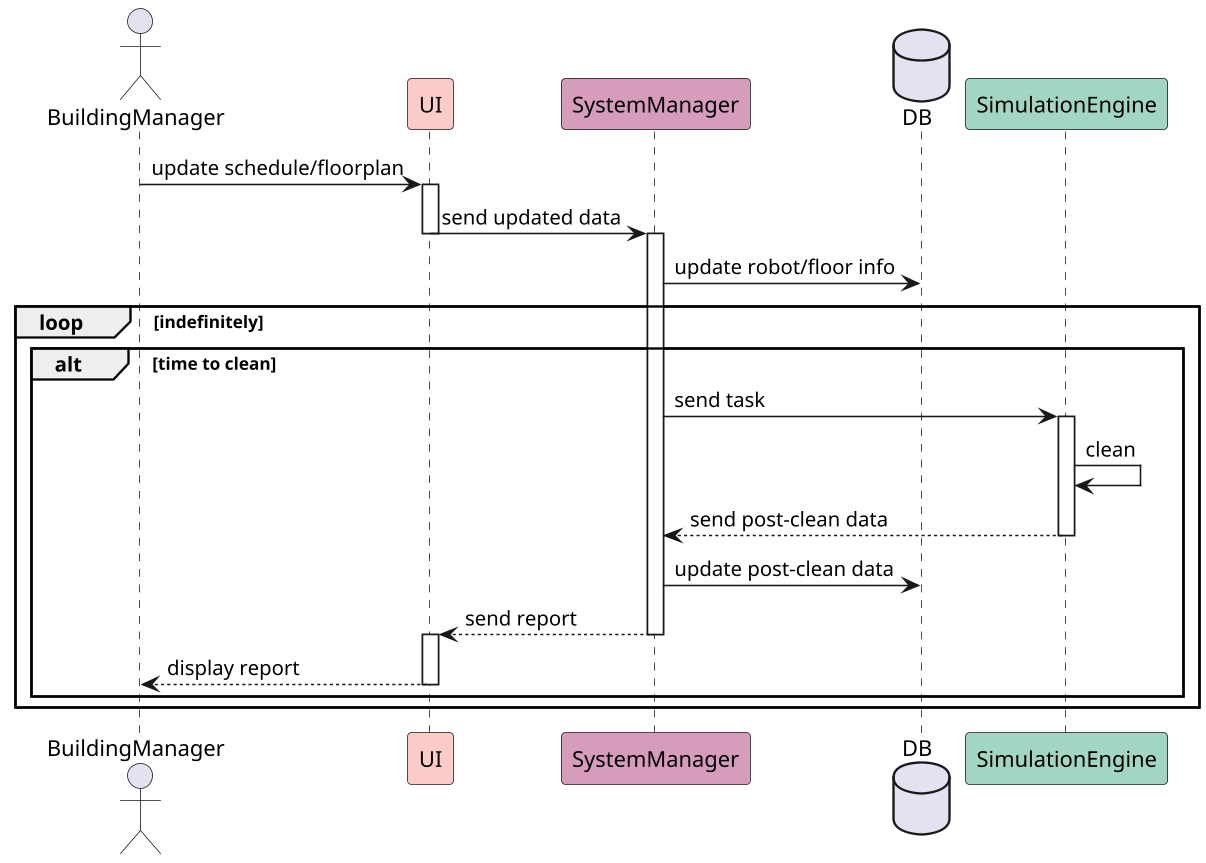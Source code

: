 @startuml 1
skinparam dpi 150
' skinparam DefaultFontName Courier
actor BuildingManager
participant UI #FBCBC9
participant SystemManager #d69cbc
database DB
participant SimulationEngine #a2d5c6


BuildingManager -> UI : update schedule/floorplan
activate UI
UI -> SystemManager : send updated data
deactivate UI
activate SystemManager
SystemManager -> DB : update robot/floor info
loop indefinitely
    alt time to clean
        SystemManager -> SimulationEngine : send task
        activate SimulationEngine
        SimulationEngine -> SimulationEngine : clean
        SimulationEngine --> SystemManager : send post-clean data
        deactivate SimulationEngine
        SystemManager -> DB : update post-clean data
        SystemManager --> UI : send report
        deactivate SystemManager
        activate UI
        UI --> BuildingManager : display report
        deactivate UI
    end
end

@enduml
